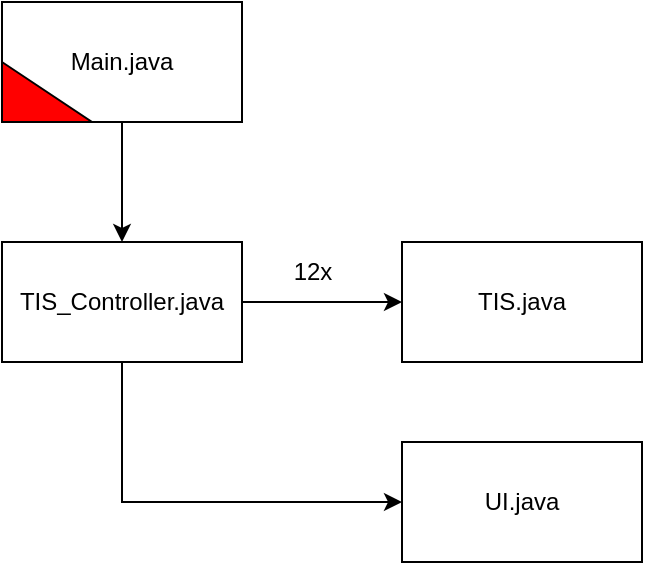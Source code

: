 <mxfile version="22.0.8" type="device">
  <diagram name="Page-1" id="Rvh86xOvkxbSx8fGR_1y">
    <mxGraphModel dx="605" dy="506" grid="1" gridSize="10" guides="1" tooltips="1" connect="1" arrows="1" fold="1" page="1" pageScale="1" pageWidth="850" pageHeight="1100" math="0" shadow="0">
      <root>
        <mxCell id="0" />
        <mxCell id="1" parent="0" />
        <mxCell id="2RYvROYNyP4gaepREElC-3" value="" style="edgeStyle=orthogonalEdgeStyle;rounded=0;orthogonalLoop=1;jettySize=auto;html=1;" edge="1" parent="1" source="2RYvROYNyP4gaepREElC-1" target="2RYvROYNyP4gaepREElC-2">
          <mxGeometry relative="1" as="geometry" />
        </mxCell>
        <mxCell id="2RYvROYNyP4gaepREElC-1" value="Main.java" style="whiteSpace=wrap;html=1;" vertex="1" parent="1">
          <mxGeometry x="365" y="30" width="120" height="60" as="geometry" />
        </mxCell>
        <mxCell id="2RYvROYNyP4gaepREElC-5" value="" style="edgeStyle=orthogonalEdgeStyle;rounded=0;orthogonalLoop=1;jettySize=auto;html=1;" edge="1" parent="1" source="2RYvROYNyP4gaepREElC-2" target="2RYvROYNyP4gaepREElC-4">
          <mxGeometry relative="1" as="geometry" />
        </mxCell>
        <mxCell id="2RYvROYNyP4gaepREElC-8" value="" style="edgeStyle=orthogonalEdgeStyle;rounded=0;orthogonalLoop=1;jettySize=auto;html=1;" edge="1" parent="1" source="2RYvROYNyP4gaepREElC-2" target="2RYvROYNyP4gaepREElC-7">
          <mxGeometry relative="1" as="geometry">
            <Array as="points">
              <mxPoint x="425" y="280" />
            </Array>
          </mxGeometry>
        </mxCell>
        <mxCell id="2RYvROYNyP4gaepREElC-2" value="TIS_Controller.java" style="whiteSpace=wrap;html=1;" vertex="1" parent="1">
          <mxGeometry x="365" y="150" width="120" height="60" as="geometry" />
        </mxCell>
        <mxCell id="2RYvROYNyP4gaepREElC-4" value="TIS.java" style="whiteSpace=wrap;html=1;" vertex="1" parent="1">
          <mxGeometry x="565" y="150" width="120" height="60" as="geometry" />
        </mxCell>
        <mxCell id="2RYvROYNyP4gaepREElC-6" value="12x" style="text;html=1;align=center;verticalAlign=middle;resizable=0;points=[];autosize=1;strokeColor=none;fillColor=none;" vertex="1" parent="1">
          <mxGeometry x="500" y="150" width="40" height="30" as="geometry" />
        </mxCell>
        <mxCell id="2RYvROYNyP4gaepREElC-7" value="UI.java" style="whiteSpace=wrap;html=1;" vertex="1" parent="1">
          <mxGeometry x="565" y="250" width="120" height="60" as="geometry" />
        </mxCell>
        <mxCell id="2RYvROYNyP4gaepREElC-11" value="" style="verticalLabelPosition=bottom;verticalAlign=top;html=1;shape=mxgraph.basic.orthogonal_triangle;fillColor=#FF0000;" vertex="1" parent="1">
          <mxGeometry x="365" y="60" width="45" height="30" as="geometry" />
        </mxCell>
      </root>
    </mxGraphModel>
  </diagram>
</mxfile>
